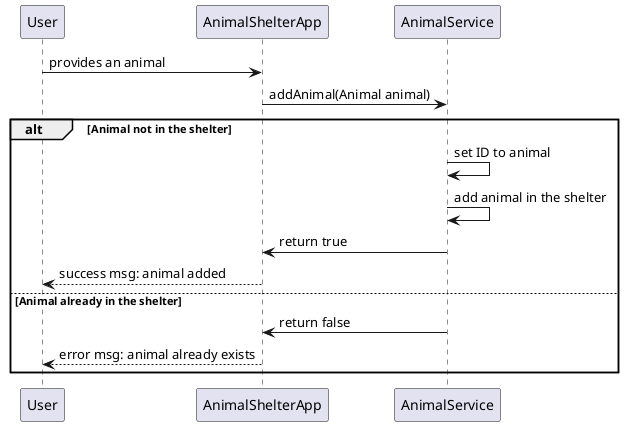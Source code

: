 @startuml

User -> AnimalShelterApp : provides an animal
AnimalShelterApp -> AnimalService : addAnimal(Animal animal)

alt Animal not in the shelter
AnimalService -> AnimalService : set ID to animal
AnimalService -> AnimalService : add animal in the shelter
AnimalService -> AnimalShelterApp : return true
User <-- AnimalShelterApp : success msg: animal added

else Animal already in the shelter
AnimalService -> AnimalShelterApp : return false
User <-- AnimalShelterApp : error msg: animal already exists

end

@enduml
